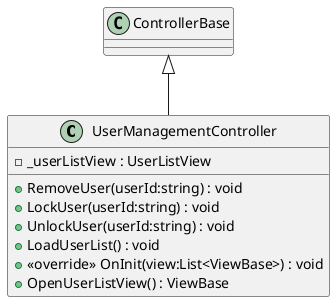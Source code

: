 @startuml
class UserManagementController {
    - _userListView : UserListView
    + RemoveUser(userId:string) : void
    + LockUser(userId:string) : void
    + UnlockUser(userId:string) : void
    + LoadUserList() : void
    + <<override>> OnInit(view:List<ViewBase>) : void
    + OpenUserListView() : ViewBase
}
ControllerBase <|-- UserManagementController
@enduml
